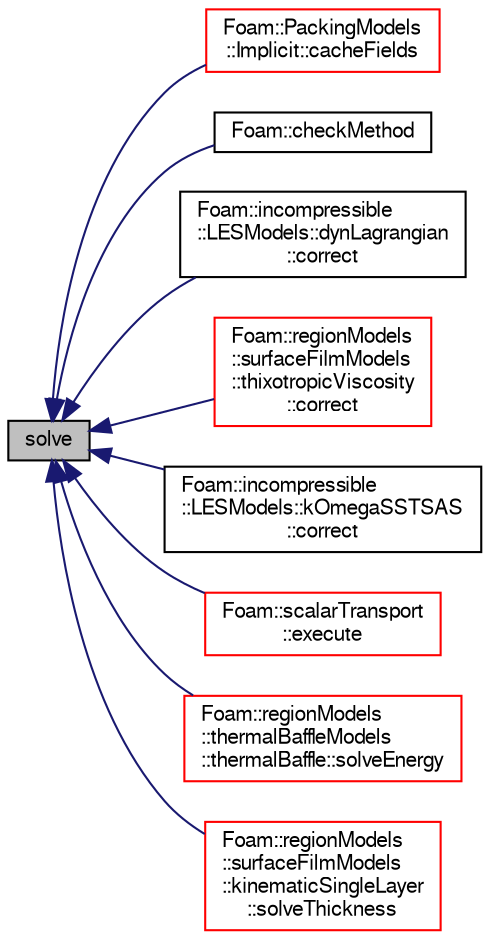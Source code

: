 digraph "solve"
{
  bgcolor="transparent";
  edge [fontname="FreeSans",fontsize="10",labelfontname="FreeSans",labelfontsize="10"];
  node [fontname="FreeSans",fontsize="10",shape=record];
  rankdir="LR";
  Node3656 [label="solve",height=0.2,width=0.4,color="black", fillcolor="grey75", style="filled", fontcolor="black"];
  Node3656 -> Node3657 [dir="back",color="midnightblue",fontsize="10",style="solid",fontname="FreeSans"];
  Node3657 [label="Foam::PackingModels\l::Implicit::cacheFields",height=0.2,width=0.4,color="red",URL="$a24254.html#a6005414ac27ae3e0b5a783ba216c1906",tooltip="Calculate the inter particles stresses. "];
  Node3656 -> Node3659 [dir="back",color="midnightblue",fontsize="10",style="solid",fontname="FreeSans"];
  Node3659 [label="Foam::checkMethod",height=0.2,width=0.4,color="black",URL="$a21124.html#af7c5aac53b9e18ea8377a3c3a973114b"];
  Node3656 -> Node3660 [dir="back",color="midnightblue",fontsize="10",style="solid",fontname="FreeSans"];
  Node3660 [label="Foam::incompressible\l::LESModels::dynLagrangian\l::correct",height=0.2,width=0.4,color="black",URL="$a30838.html#a4f67b3ab06ec329ec02fa14d5f15d8f2",tooltip="Correct Eddy-Viscosity and related properties. "];
  Node3656 -> Node3661 [dir="back",color="midnightblue",fontsize="10",style="solid",fontname="FreeSans"];
  Node3661 [label="Foam::regionModels\l::surfaceFilmModels\l::thixotropicViscosity\l::correct",height=0.2,width=0.4,color="red",URL="$a29146.html#a2e639533765b4cde1bd3d0f0c528aa6c",tooltip="Correct. "];
  Node3656 -> Node3663 [dir="back",color="midnightblue",fontsize="10",style="solid",fontname="FreeSans"];
  Node3663 [label="Foam::incompressible\l::LESModels::kOmegaSSTSAS\l::correct",height=0.2,width=0.4,color="black",URL="$a30866.html#a4f67b3ab06ec329ec02fa14d5f15d8f2",tooltip="Solve the turbulence equations (k-w) and correct the turbulence. "];
  Node3656 -> Node3664 [dir="back",color="midnightblue",fontsize="10",style="solid",fontname="FreeSans"];
  Node3664 [label="Foam::scalarTransport\l::execute",height=0.2,width=0.4,color="red",URL="$a28910.html#a61af3e60b94ae3e748f6fbac1e794af7",tooltip="Execute, currently does nothing. "];
  Node3656 -> Node3666 [dir="back",color="midnightblue",fontsize="10",style="solid",fontname="FreeSans"];
  Node3666 [label="Foam::regionModels\l::thermalBaffleModels\l::thermalBaffle::solveEnergy",height=0.2,width=0.4,color="red",URL="$a29194.html#a533e6e7fb2c00cd976a89d545355000c",tooltip="Solve energy equation. "];
  Node3656 -> Node3668 [dir="back",color="midnightblue",fontsize="10",style="solid",fontname="FreeSans"];
  Node3668 [label="Foam::regionModels\l::surfaceFilmModels\l::kinematicSingleLayer\l::solveThickness",height=0.2,width=0.4,color="red",URL="$a29042.html#a38ccae6e6751502d71d2490fca96a516",tooltip="Solve coupled velocity-thickness equations. "];
}
